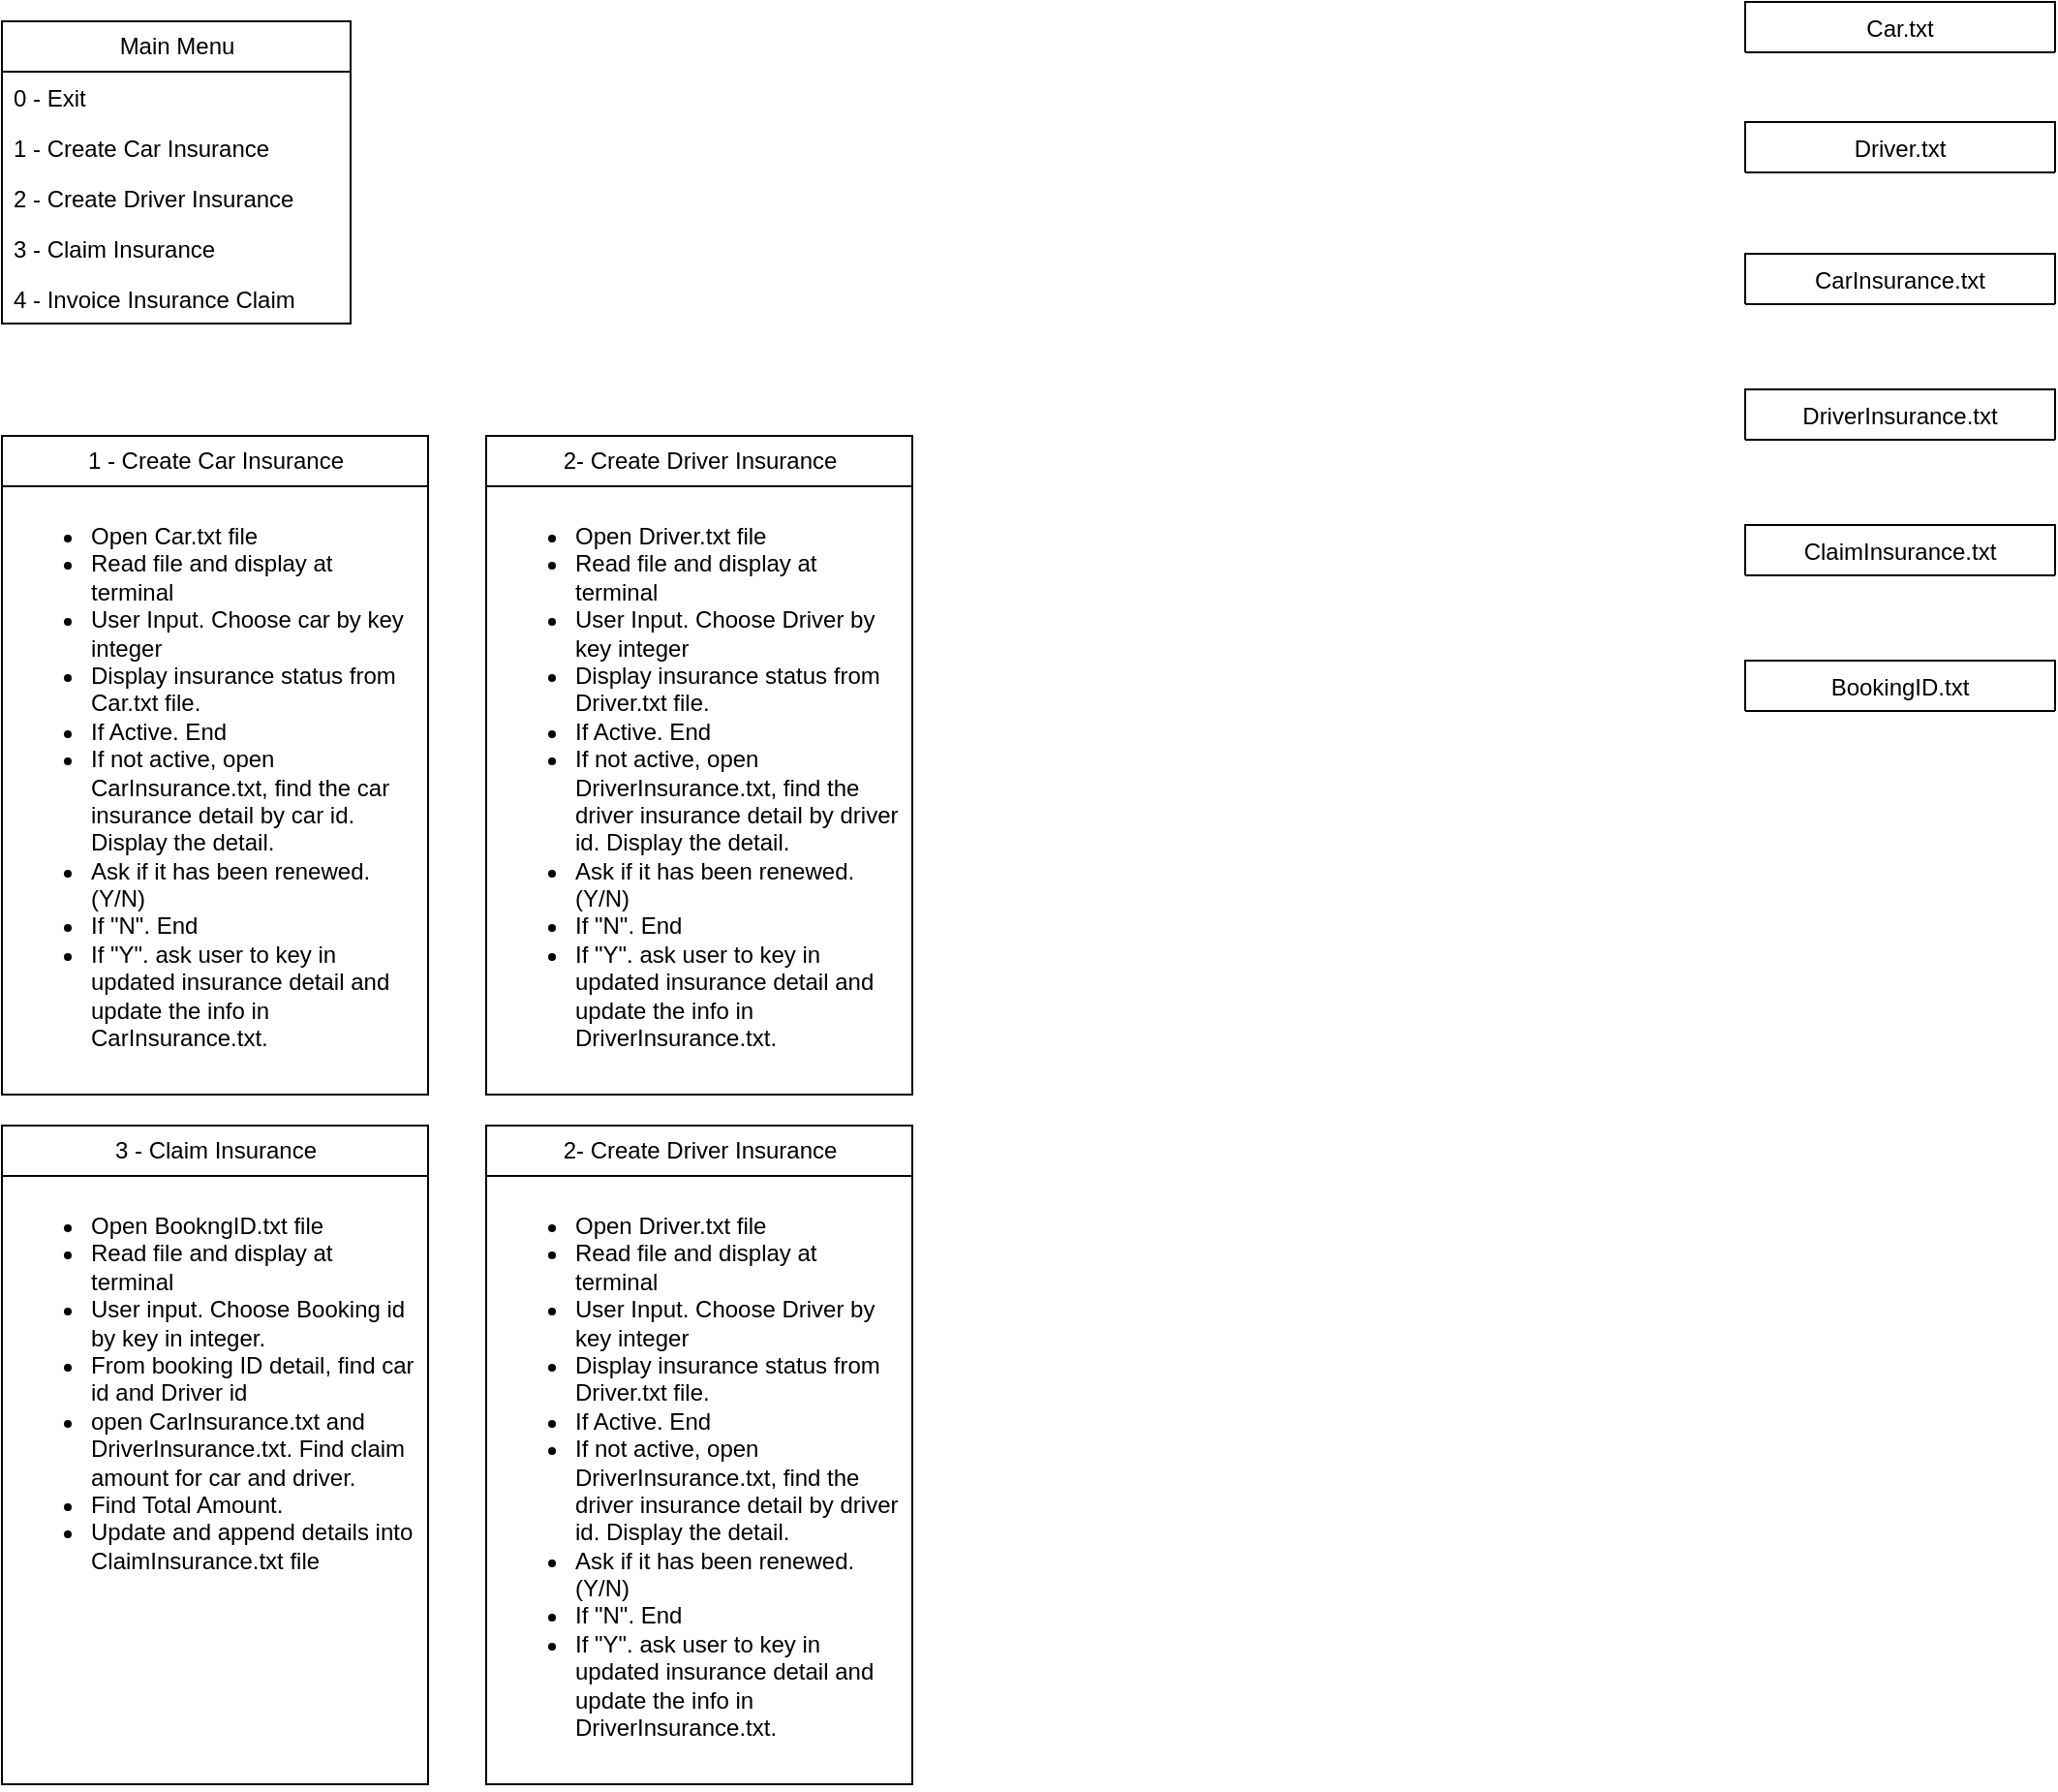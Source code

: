 <mxfile version="22.1.18" type="github">
  <diagram id="C5RBs43oDa-KdzZeNtuy" name="Page-1">
    <mxGraphModel dx="1102" dy="604" grid="1" gridSize="10" guides="1" tooltips="1" connect="1" arrows="1" fold="1" page="1" pageScale="1" pageWidth="827" pageHeight="1169" math="0" shadow="0">
      <root>
        <mxCell id="WIyWlLk6GJQsqaUBKTNV-0" />
        <mxCell id="WIyWlLk6GJQsqaUBKTNV-1" parent="WIyWlLk6GJQsqaUBKTNV-0" />
        <mxCell id="zkfFHV4jXpPFQw0GAbJ--17" value="Driver.txt" style="swimlane;fontStyle=0;align=center;verticalAlign=top;childLayout=stackLayout;horizontal=1;startSize=26;horizontalStack=0;resizeParent=1;resizeLast=0;collapsible=1;marginBottom=0;rounded=0;shadow=0;strokeWidth=1;" parent="WIyWlLk6GJQsqaUBKTNV-1" vertex="1" collapsed="1">
          <mxGeometry x="940" y="82" width="160" height="26" as="geometry">
            <mxRectangle x="940" y="82" width="160" height="200" as="alternateBounds" />
          </mxGeometry>
        </mxCell>
        <mxCell id="LjltIJ_5xy5s9-dVVkUB-16" value="ID" style="text;align=left;verticalAlign=top;spacingLeft=4;spacingRight=4;overflow=hidden;rotatable=0;points=[[0,0.5],[1,0.5]];portConstraint=eastwest;" vertex="1" parent="zkfFHV4jXpPFQw0GAbJ--17">
          <mxGeometry y="26" width="160" height="20" as="geometry" />
        </mxCell>
        <mxCell id="LjltIJ_5xy5s9-dVVkUB-24" value="Name" style="text;align=left;verticalAlign=top;spacingLeft=4;spacingRight=4;overflow=hidden;rotatable=0;points=[[0,0.5],[1,0.5]];portConstraint=eastwest;" vertex="1" parent="zkfFHV4jXpPFQw0GAbJ--17">
          <mxGeometry y="46" width="160" height="20" as="geometry" />
        </mxCell>
        <mxCell id="LjltIJ_5xy5s9-dVVkUB-20" value="Age" style="text;align=left;verticalAlign=top;spacingLeft=4;spacingRight=4;overflow=hidden;rotatable=0;points=[[0,0.5],[1,0.5]];portConstraint=eastwest;" vertex="1" parent="zkfFHV4jXpPFQw0GAbJ--17">
          <mxGeometry y="66" width="160" height="20" as="geometry" />
        </mxCell>
        <mxCell id="LjltIJ_5xy5s9-dVVkUB-21" value="Gender" style="text;align=left;verticalAlign=top;spacingLeft=4;spacingRight=4;overflow=hidden;rotatable=0;points=[[0,0.5],[1,0.5]];portConstraint=eastwest;" vertex="1" parent="zkfFHV4jXpPFQw0GAbJ--17">
          <mxGeometry y="86" width="160" height="20" as="geometry" />
        </mxCell>
        <mxCell id="LjltIJ_5xy5s9-dVVkUB-23" value="Driving License" style="text;align=left;verticalAlign=top;spacingLeft=4;spacingRight=4;overflow=hidden;rotatable=0;points=[[0,0.5],[1,0.5]];portConstraint=eastwest;" vertex="1" parent="zkfFHV4jXpPFQw0GAbJ--17">
          <mxGeometry y="106" width="160" height="20" as="geometry" />
        </mxCell>
        <mxCell id="LjltIJ_5xy5s9-dVVkUB-22" value="Insurance Status" style="text;align=left;verticalAlign=top;spacingLeft=4;spacingRight=4;overflow=hidden;rotatable=0;points=[[0,0.5],[1,0.5]];portConstraint=eastwest;" vertex="1" parent="zkfFHV4jXpPFQw0GAbJ--17">
          <mxGeometry y="126" width="160" height="20" as="geometry" />
        </mxCell>
        <mxCell id="LjltIJ_5xy5s9-dVVkUB-19" value="Insurance Expiry date" style="text;align=left;verticalAlign=top;spacingLeft=4;spacingRight=4;overflow=hidden;rotatable=0;points=[[0,0.5],[1,0.5]];portConstraint=eastwest;" vertex="1" parent="zkfFHV4jXpPFQw0GAbJ--17">
          <mxGeometry y="146" width="160" height="20" as="geometry" />
        </mxCell>
        <mxCell id="zkfFHV4jXpPFQw0GAbJ--23" value="" style="line;html=1;strokeWidth=1;align=left;verticalAlign=middle;spacingTop=-1;spacingLeft=3;spacingRight=3;rotatable=0;labelPosition=right;points=[];portConstraint=eastwest;" parent="zkfFHV4jXpPFQw0GAbJ--17" vertex="1">
          <mxGeometry y="166" width="160" height="8" as="geometry" />
        </mxCell>
        <mxCell id="zkfFHV4jXpPFQw0GAbJ--24" value="Read-Only" style="text;align=left;verticalAlign=top;spacingLeft=4;spacingRight=4;overflow=hidden;rotatable=0;points=[[0,0.5],[1,0.5]];portConstraint=eastwest;" parent="zkfFHV4jXpPFQw0GAbJ--17" vertex="1">
          <mxGeometry y="174" width="160" height="16" as="geometry" />
        </mxCell>
        <mxCell id="LjltIJ_5xy5s9-dVVkUB-25" value="Car.txt" style="swimlane;fontStyle=0;align=center;verticalAlign=top;childLayout=stackLayout;horizontal=1;startSize=26;horizontalStack=0;resizeParent=1;resizeLast=0;collapsible=1;marginBottom=0;rounded=0;shadow=0;strokeWidth=1;" vertex="1" collapsed="1" parent="WIyWlLk6GJQsqaUBKTNV-1">
          <mxGeometry x="940" y="20" width="160" height="26" as="geometry">
            <mxRectangle x="940" y="20" width="160" height="210" as="alternateBounds" />
          </mxGeometry>
        </mxCell>
        <mxCell id="LjltIJ_5xy5s9-dVVkUB-26" value="Plate No" style="text;align=left;verticalAlign=top;spacingLeft=4;spacingRight=4;overflow=hidden;rotatable=0;points=[[0,0.5],[1,0.5]];portConstraint=eastwest;" vertex="1" parent="LjltIJ_5xy5s9-dVVkUB-25">
          <mxGeometry y="26" width="160" height="20" as="geometry" />
        </mxCell>
        <mxCell id="LjltIJ_5xy5s9-dVVkUB-27" value="Make" style="text;align=left;verticalAlign=top;spacingLeft=4;spacingRight=4;overflow=hidden;rotatable=0;points=[[0,0.5],[1,0.5]];portConstraint=eastwest;" vertex="1" parent="LjltIJ_5xy5s9-dVVkUB-25">
          <mxGeometry y="46" width="160" height="20" as="geometry" />
        </mxCell>
        <mxCell id="LjltIJ_5xy5s9-dVVkUB-28" value="Model" style="text;align=left;verticalAlign=top;spacingLeft=4;spacingRight=4;overflow=hidden;rotatable=0;points=[[0,0.5],[1,0.5]];portConstraint=eastwest;" vertex="1" parent="LjltIJ_5xy5s9-dVVkUB-25">
          <mxGeometry y="66" width="160" height="20" as="geometry" />
        </mxCell>
        <mxCell id="LjltIJ_5xy5s9-dVVkUB-29" value="Year" style="text;align=left;verticalAlign=top;spacingLeft=4;spacingRight=4;overflow=hidden;rotatable=0;points=[[0,0.5],[1,0.5]];portConstraint=eastwest;" vertex="1" parent="LjltIJ_5xy5s9-dVVkUB-25">
          <mxGeometry y="86" width="160" height="20" as="geometry" />
        </mxCell>
        <mxCell id="LjltIJ_5xy5s9-dVVkUB-30" value="VIN" style="text;align=left;verticalAlign=top;spacingLeft=4;spacingRight=4;overflow=hidden;rotatable=0;points=[[0,0.5],[1,0.5]];portConstraint=eastwest;" vertex="1" parent="LjltIJ_5xy5s9-dVVkUB-25">
          <mxGeometry y="106" width="160" height="20" as="geometry" />
        </mxCell>
        <mxCell id="LjltIJ_5xy5s9-dVVkUB-31" value="Milleage" style="text;align=left;verticalAlign=top;spacingLeft=4;spacingRight=4;overflow=hidden;rotatable=0;points=[[0,0.5],[1,0.5]];portConstraint=eastwest;" vertex="1" parent="LjltIJ_5xy5s9-dVVkUB-25">
          <mxGeometry y="126" width="160" height="20" as="geometry" />
        </mxCell>
        <mxCell id="LjltIJ_5xy5s9-dVVkUB-32" value="Insurace Expiry Date" style="text;align=left;verticalAlign=top;spacingLeft=4;spacingRight=4;overflow=hidden;rotatable=0;points=[[0,0.5],[1,0.5]];portConstraint=eastwest;" vertex="1" parent="LjltIJ_5xy5s9-dVVkUB-25">
          <mxGeometry y="146" width="160" height="20" as="geometry" />
        </mxCell>
        <mxCell id="LjltIJ_5xy5s9-dVVkUB-131" value="Status (Active / Not Active)" style="text;align=left;verticalAlign=top;spacingLeft=4;spacingRight=4;overflow=hidden;rotatable=0;points=[[0,0.5],[1,0.5]];portConstraint=eastwest;" vertex="1" parent="LjltIJ_5xy5s9-dVVkUB-25">
          <mxGeometry y="166" width="160" height="20" as="geometry" />
        </mxCell>
        <mxCell id="LjltIJ_5xy5s9-dVVkUB-33" value="" style="line;html=1;strokeWidth=1;align=left;verticalAlign=middle;spacingTop=-1;spacingLeft=3;spacingRight=3;rotatable=0;labelPosition=right;points=[];portConstraint=eastwest;" vertex="1" parent="LjltIJ_5xy5s9-dVVkUB-25">
          <mxGeometry y="186" width="160" height="8" as="geometry" />
        </mxCell>
        <mxCell id="LjltIJ_5xy5s9-dVVkUB-34" value="Read-Only" style="text;align=left;verticalAlign=top;spacingLeft=4;spacingRight=4;overflow=hidden;rotatable=0;points=[[0,0.5],[1,0.5]];portConstraint=eastwest;" vertex="1" parent="LjltIJ_5xy5s9-dVVkUB-25">
          <mxGeometry y="194" width="160" height="16" as="geometry" />
        </mxCell>
        <mxCell id="LjltIJ_5xy5s9-dVVkUB-35" value="DriverInsurance.txt" style="swimlane;fontStyle=0;align=center;verticalAlign=top;childLayout=stackLayout;horizontal=1;startSize=26;horizontalStack=0;resizeParent=1;resizeLast=0;collapsible=1;marginBottom=0;rounded=0;shadow=0;strokeWidth=1;" vertex="1" collapsed="1" parent="WIyWlLk6GJQsqaUBKTNV-1">
          <mxGeometry x="940" y="220" width="160" height="26" as="geometry">
            <mxRectangle x="750" y="70" width="160" height="300" as="alternateBounds" />
          </mxGeometry>
        </mxCell>
        <mxCell id="LjltIJ_5xy5s9-dVVkUB-36" value="ID" style="text;align=left;verticalAlign=top;spacingLeft=4;spacingRight=4;overflow=hidden;rotatable=0;points=[[0,0.5],[1,0.5]];portConstraint=eastwest;" vertex="1" parent="LjltIJ_5xy5s9-dVVkUB-35">
          <mxGeometry y="26" width="160" height="20" as="geometry" />
        </mxCell>
        <mxCell id="LjltIJ_5xy5s9-dVVkUB-37" value="Name" style="text;align=left;verticalAlign=top;spacingLeft=4;spacingRight=4;overflow=hidden;rotatable=0;points=[[0,0.5],[1,0.5]];portConstraint=eastwest;" vertex="1" parent="LjltIJ_5xy5s9-dVVkUB-35">
          <mxGeometry y="46" width="160" height="20" as="geometry" />
        </mxCell>
        <mxCell id="LjltIJ_5xy5s9-dVVkUB-82" value="Age" style="text;align=left;verticalAlign=top;spacingLeft=4;spacingRight=4;overflow=hidden;rotatable=0;points=[[0,0.5],[1,0.5]];portConstraint=eastwest;" vertex="1" parent="LjltIJ_5xy5s9-dVVkUB-35">
          <mxGeometry y="66" width="160" height="20" as="geometry" />
        </mxCell>
        <mxCell id="LjltIJ_5xy5s9-dVVkUB-83" value="Contact" style="text;align=left;verticalAlign=top;spacingLeft=4;spacingRight=4;overflow=hidden;rotatable=0;points=[[0,0.5],[1,0.5]];portConstraint=eastwest;" vertex="1" parent="LjltIJ_5xy5s9-dVVkUB-35">
          <mxGeometry y="86" width="160" height="20" as="geometry" />
        </mxCell>
        <mxCell id="LjltIJ_5xy5s9-dVVkUB-38" value="License Number" style="text;align=left;verticalAlign=top;spacingLeft=4;spacingRight=4;overflow=hidden;rotatable=0;points=[[0,0.5],[1,0.5]];portConstraint=eastwest;" vertex="1" parent="LjltIJ_5xy5s9-dVVkUB-35">
          <mxGeometry y="106" width="160" height="20" as="geometry" />
        </mxCell>
        <mxCell id="LjltIJ_5xy5s9-dVVkUB-39" value="Insurance Company" style="text;align=left;verticalAlign=top;spacingLeft=4;spacingRight=4;overflow=hidden;rotatable=0;points=[[0,0.5],[1,0.5]];portConstraint=eastwest;" vertex="1" parent="LjltIJ_5xy5s9-dVVkUB-35">
          <mxGeometry y="126" width="160" height="20" as="geometry" />
        </mxCell>
        <mxCell id="LjltIJ_5xy5s9-dVVkUB-40" value="Policy Number" style="text;align=left;verticalAlign=top;spacingLeft=4;spacingRight=4;overflow=hidden;rotatable=0;points=[[0,0.5],[1,0.5]];portConstraint=eastwest;" vertex="1" parent="LjltIJ_5xy5s9-dVVkUB-35">
          <mxGeometry y="146" width="160" height="20" as="geometry" />
        </mxCell>
        <mxCell id="LjltIJ_5xy5s9-dVVkUB-41" value="Coverage Type&#xa;" style="text;align=left;verticalAlign=top;spacingLeft=4;spacingRight=4;overflow=hidden;rotatable=0;points=[[0,0.5],[1,0.5]];portConstraint=eastwest;" vertex="1" parent="LjltIJ_5xy5s9-dVVkUB-35">
          <mxGeometry y="166" width="160" height="20" as="geometry" />
        </mxCell>
        <mxCell id="LjltIJ_5xy5s9-dVVkUB-84" value="Premium amount" style="text;align=left;verticalAlign=top;spacingLeft=4;spacingRight=4;overflow=hidden;rotatable=0;points=[[0,0.5],[1,0.5]];portConstraint=eastwest;" vertex="1" parent="LjltIJ_5xy5s9-dVVkUB-35">
          <mxGeometry y="186" width="160" height="20" as="geometry" />
        </mxCell>
        <mxCell id="LjltIJ_5xy5s9-dVVkUB-85" value="Status (Active/ Not Active)" style="text;align=left;verticalAlign=top;spacingLeft=4;spacingRight=4;overflow=hidden;rotatable=0;points=[[0,0.5],[1,0.5]];portConstraint=eastwest;" vertex="1" parent="LjltIJ_5xy5s9-dVVkUB-35">
          <mxGeometry y="206" width="160" height="20" as="geometry" />
        </mxCell>
        <mxCell id="LjltIJ_5xy5s9-dVVkUB-42" value="Expiry Date" style="text;align=left;verticalAlign=top;spacingLeft=4;spacingRight=4;overflow=hidden;rotatable=0;points=[[0,0.5],[1,0.5]];portConstraint=eastwest;" vertex="1" parent="LjltIJ_5xy5s9-dVVkUB-35">
          <mxGeometry y="226" width="160" height="20" as="geometry" />
        </mxCell>
        <mxCell id="LjltIJ_5xy5s9-dVVkUB-87" value="Claim Amount (RM)" style="text;align=left;verticalAlign=top;spacingLeft=4;spacingRight=4;overflow=hidden;rotatable=0;points=[[0,0.5],[1,0.5]];portConstraint=eastwest;" vertex="1" parent="LjltIJ_5xy5s9-dVVkUB-35">
          <mxGeometry y="246" width="160" height="20" as="geometry" />
        </mxCell>
        <mxCell id="LjltIJ_5xy5s9-dVVkUB-43" value="" style="line;html=1;strokeWidth=1;align=left;verticalAlign=middle;spacingTop=-1;spacingLeft=3;spacingRight=3;rotatable=0;labelPosition=right;points=[];portConstraint=eastwest;" vertex="1" parent="LjltIJ_5xy5s9-dVVkUB-35">
          <mxGeometry y="266" width="160" height="8" as="geometry" />
        </mxCell>
        <mxCell id="LjltIJ_5xy5s9-dVVkUB-44" value="Write / Append" style="text;align=left;verticalAlign=top;spacingLeft=4;spacingRight=4;overflow=hidden;rotatable=0;points=[[0,0.5],[1,0.5]];portConstraint=eastwest;" vertex="1" parent="LjltIJ_5xy5s9-dVVkUB-35">
          <mxGeometry y="274" width="160" height="16" as="geometry" />
        </mxCell>
        <mxCell id="LjltIJ_5xy5s9-dVVkUB-45" value="CarInsurance.txt" style="swimlane;fontStyle=0;align=center;verticalAlign=top;childLayout=stackLayout;horizontal=1;startSize=26;horizontalStack=0;resizeParent=1;resizeLast=0;collapsible=1;marginBottom=0;rounded=0;shadow=0;strokeWidth=1;" vertex="1" collapsed="1" parent="WIyWlLk6GJQsqaUBKTNV-1">
          <mxGeometry x="940" y="150" width="160" height="26" as="geometry">
            <mxRectangle x="740" y="170" width="160" height="300" as="alternateBounds" />
          </mxGeometry>
        </mxCell>
        <mxCell id="LjltIJ_5xy5s9-dVVkUB-46" value="Plate No" style="text;align=left;verticalAlign=top;spacingLeft=4;spacingRight=4;overflow=hidden;rotatable=0;points=[[0,0.5],[1,0.5]];portConstraint=eastwest;" vertex="1" parent="LjltIJ_5xy5s9-dVVkUB-45">
          <mxGeometry y="26" width="160" height="20" as="geometry" />
        </mxCell>
        <mxCell id="LjltIJ_5xy5s9-dVVkUB-47" value="Make" style="text;align=left;verticalAlign=top;spacingLeft=4;spacingRight=4;overflow=hidden;rotatable=0;points=[[0,0.5],[1,0.5]];portConstraint=eastwest;" vertex="1" parent="LjltIJ_5xy5s9-dVVkUB-45">
          <mxGeometry y="46" width="160" height="20" as="geometry" />
        </mxCell>
        <mxCell id="LjltIJ_5xy5s9-dVVkUB-48" value="Model" style="text;align=left;verticalAlign=top;spacingLeft=4;spacingRight=4;overflow=hidden;rotatable=0;points=[[0,0.5],[1,0.5]];portConstraint=eastwest;" vertex="1" parent="LjltIJ_5xy5s9-dVVkUB-45">
          <mxGeometry y="66" width="160" height="20" as="geometry" />
        </mxCell>
        <mxCell id="LjltIJ_5xy5s9-dVVkUB-49" value="Year" style="text;align=left;verticalAlign=top;spacingLeft=4;spacingRight=4;overflow=hidden;rotatable=0;points=[[0,0.5],[1,0.5]];portConstraint=eastwest;" vertex="1" parent="LjltIJ_5xy5s9-dVVkUB-45">
          <mxGeometry y="86" width="160" height="20" as="geometry" />
        </mxCell>
        <mxCell id="LjltIJ_5xy5s9-dVVkUB-77" value="Company" style="text;align=left;verticalAlign=top;spacingLeft=4;spacingRight=4;overflow=hidden;rotatable=0;points=[[0,0.5],[1,0.5]];portConstraint=eastwest;" vertex="1" parent="LjltIJ_5xy5s9-dVVkUB-45">
          <mxGeometry y="106" width="160" height="20" as="geometry" />
        </mxCell>
        <mxCell id="LjltIJ_5xy5s9-dVVkUB-78" value="Policy Number" style="text;align=left;verticalAlign=top;spacingLeft=4;spacingRight=4;overflow=hidden;rotatable=0;points=[[0,0.5],[1,0.5]];portConstraint=eastwest;" vertex="1" parent="LjltIJ_5xy5s9-dVVkUB-45">
          <mxGeometry y="126" width="160" height="20" as="geometry" />
        </mxCell>
        <mxCell id="LjltIJ_5xy5s9-dVVkUB-50" value="VIN" style="text;align=left;verticalAlign=top;spacingLeft=4;spacingRight=4;overflow=hidden;rotatable=0;points=[[0,0.5],[1,0.5]];portConstraint=eastwest;" vertex="1" parent="LjltIJ_5xy5s9-dVVkUB-45">
          <mxGeometry y="146" width="160" height="20" as="geometry" />
        </mxCell>
        <mxCell id="LjltIJ_5xy5s9-dVVkUB-51" value="Coverage Type" style="text;align=left;verticalAlign=top;spacingLeft=4;spacingRight=4;overflow=hidden;rotatable=0;points=[[0,0.5],[1,0.5]];portConstraint=eastwest;" vertex="1" parent="LjltIJ_5xy5s9-dVVkUB-45">
          <mxGeometry y="166" width="160" height="20" as="geometry" />
        </mxCell>
        <mxCell id="LjltIJ_5xy5s9-dVVkUB-52" value="Premium amount" style="text;align=left;verticalAlign=top;spacingLeft=4;spacingRight=4;overflow=hidden;rotatable=0;points=[[0,0.5],[1,0.5]];portConstraint=eastwest;" vertex="1" parent="LjltIJ_5xy5s9-dVVkUB-45">
          <mxGeometry y="186" width="160" height="20" as="geometry" />
        </mxCell>
        <mxCell id="LjltIJ_5xy5s9-dVVkUB-79" value="Status (Active/ Not Active)" style="text;align=left;verticalAlign=top;spacingLeft=4;spacingRight=4;overflow=hidden;rotatable=0;points=[[0,0.5],[1,0.5]];portConstraint=eastwest;" vertex="1" parent="LjltIJ_5xy5s9-dVVkUB-45">
          <mxGeometry y="206" width="160" height="20" as="geometry" />
        </mxCell>
        <mxCell id="LjltIJ_5xy5s9-dVVkUB-80" value="Expiry Date" style="text;align=left;verticalAlign=top;spacingLeft=4;spacingRight=4;overflow=hidden;rotatable=0;points=[[0,0.5],[1,0.5]];portConstraint=eastwest;" vertex="1" parent="LjltIJ_5xy5s9-dVVkUB-45">
          <mxGeometry y="226" width="160" height="20" as="geometry" />
        </mxCell>
        <mxCell id="LjltIJ_5xy5s9-dVVkUB-81" value="Claim Amount (RM)" style="text;align=left;verticalAlign=top;spacingLeft=4;spacingRight=4;overflow=hidden;rotatable=0;points=[[0,0.5],[1,0.5]];portConstraint=eastwest;" vertex="1" parent="LjltIJ_5xy5s9-dVVkUB-45">
          <mxGeometry y="246" width="160" height="20" as="geometry" />
        </mxCell>
        <mxCell id="LjltIJ_5xy5s9-dVVkUB-53" value="" style="line;html=1;strokeWidth=1;align=left;verticalAlign=middle;spacingTop=-1;spacingLeft=3;spacingRight=3;rotatable=0;labelPosition=right;points=[];portConstraint=eastwest;" vertex="1" parent="LjltIJ_5xy5s9-dVVkUB-45">
          <mxGeometry y="266" width="160" height="8" as="geometry" />
        </mxCell>
        <mxCell id="LjltIJ_5xy5s9-dVVkUB-54" value="Write / Append" style="text;align=left;verticalAlign=top;spacingLeft=4;spacingRight=4;overflow=hidden;rotatable=0;points=[[0,0.5],[1,0.5]];portConstraint=eastwest;" vertex="1" parent="LjltIJ_5xy5s9-dVVkUB-45">
          <mxGeometry y="274" width="160" height="16" as="geometry" />
        </mxCell>
        <mxCell id="LjltIJ_5xy5s9-dVVkUB-65" value="BookingID.txt" style="swimlane;fontStyle=0;align=center;verticalAlign=top;childLayout=stackLayout;horizontal=1;startSize=26;horizontalStack=0;resizeParent=1;resizeLast=0;collapsible=1;marginBottom=0;rounded=0;shadow=0;strokeWidth=1;" vertex="1" collapsed="1" parent="WIyWlLk6GJQsqaUBKTNV-1">
          <mxGeometry x="940" y="360" width="160" height="26" as="geometry">
            <mxRectangle x="770" y="460" width="160" height="180" as="alternateBounds" />
          </mxGeometry>
        </mxCell>
        <mxCell id="LjltIJ_5xy5s9-dVVkUB-66" value="Booking ID" style="text;align=left;verticalAlign=top;spacingLeft=4;spacingRight=4;overflow=hidden;rotatable=0;points=[[0,0.5],[1,0.5]];portConstraint=eastwest;" vertex="1" parent="LjltIJ_5xy5s9-dVVkUB-65">
          <mxGeometry y="26" width="160" height="20" as="geometry" />
        </mxCell>
        <mxCell id="LjltIJ_5xy5s9-dVVkUB-67" value="Customer ID" style="text;align=left;verticalAlign=top;spacingLeft=4;spacingRight=4;overflow=hidden;rotatable=0;points=[[0,0.5],[1,0.5]];portConstraint=eastwest;" vertex="1" parent="LjltIJ_5xy5s9-dVVkUB-65">
          <mxGeometry y="46" width="160" height="20" as="geometry" />
        </mxCell>
        <mxCell id="LjltIJ_5xy5s9-dVVkUB-68" value="Car Plate No" style="text;align=left;verticalAlign=top;spacingLeft=4;spacingRight=4;overflow=hidden;rotatable=0;points=[[0,0.5],[1,0.5]];portConstraint=eastwest;" vertex="1" parent="LjltIJ_5xy5s9-dVVkUB-65">
          <mxGeometry y="66" width="160" height="20" as="geometry" />
        </mxCell>
        <mxCell id="LjltIJ_5xy5s9-dVVkUB-70" value="Driver ID" style="text;align=left;verticalAlign=top;spacingLeft=4;spacingRight=4;overflow=hidden;rotatable=0;points=[[0,0.5],[1,0.5]];portConstraint=eastwest;" vertex="1" parent="LjltIJ_5xy5s9-dVVkUB-65">
          <mxGeometry y="86" width="160" height="20" as="geometry" />
        </mxCell>
        <mxCell id="LjltIJ_5xy5s9-dVVkUB-69" value="Driver name" style="text;align=left;verticalAlign=top;spacingLeft=4;spacingRight=4;overflow=hidden;rotatable=0;points=[[0,0.5],[1,0.5]];portConstraint=eastwest;" vertex="1" parent="LjltIJ_5xy5s9-dVVkUB-65">
          <mxGeometry y="106" width="160" height="20" as="geometry" />
        </mxCell>
        <mxCell id="LjltIJ_5xy5s9-dVVkUB-72" value="Booking Date" style="text;align=left;verticalAlign=top;spacingLeft=4;spacingRight=4;overflow=hidden;rotatable=0;points=[[0,0.5],[1,0.5]];portConstraint=eastwest;" vertex="1" parent="LjltIJ_5xy5s9-dVVkUB-65">
          <mxGeometry y="126" width="160" height="20" as="geometry" />
        </mxCell>
        <mxCell id="LjltIJ_5xy5s9-dVVkUB-73" value="" style="line;html=1;strokeWidth=1;align=left;verticalAlign=middle;spacingTop=-1;spacingLeft=3;spacingRight=3;rotatable=0;labelPosition=right;points=[];portConstraint=eastwest;" vertex="1" parent="LjltIJ_5xy5s9-dVVkUB-65">
          <mxGeometry y="146" width="160" height="8" as="geometry" />
        </mxCell>
        <mxCell id="LjltIJ_5xy5s9-dVVkUB-74" value="Read-Only" style="text;align=left;verticalAlign=top;spacingLeft=4;spacingRight=4;overflow=hidden;rotatable=0;points=[[0,0.5],[1,0.5]];portConstraint=eastwest;" vertex="1" parent="LjltIJ_5xy5s9-dVVkUB-65">
          <mxGeometry y="154" width="160" height="16" as="geometry" />
        </mxCell>
        <mxCell id="LjltIJ_5xy5s9-dVVkUB-103" value="ClaimInsurance.txt" style="swimlane;fontStyle=0;align=center;verticalAlign=top;childLayout=stackLayout;horizontal=1;startSize=26;horizontalStack=0;resizeParent=1;resizeLast=0;collapsible=1;marginBottom=0;rounded=0;shadow=0;strokeWidth=1;" vertex="1" collapsed="1" parent="WIyWlLk6GJQsqaUBKTNV-1">
          <mxGeometry x="940" y="290" width="160" height="26" as="geometry">
            <mxRectangle x="750" y="370" width="160" height="200" as="alternateBounds" />
          </mxGeometry>
        </mxCell>
        <mxCell id="LjltIJ_5xy5s9-dVVkUB-104" value="Claim ID" style="text;align=left;verticalAlign=top;spacingLeft=4;spacingRight=4;overflow=hidden;rotatable=0;points=[[0,0.5],[1,0.5]];portConstraint=eastwest;" vertex="1" parent="LjltIJ_5xy5s9-dVVkUB-103">
          <mxGeometry y="26" width="160" height="20" as="geometry" />
        </mxCell>
        <mxCell id="LjltIJ_5xy5s9-dVVkUB-119" value="Date" style="text;align=left;verticalAlign=top;spacingLeft=4;spacingRight=4;overflow=hidden;rotatable=0;points=[[0,0.5],[1,0.5]];portConstraint=eastwest;" vertex="1" parent="LjltIJ_5xy5s9-dVVkUB-103">
          <mxGeometry y="46" width="160" height="20" as="geometry" />
        </mxCell>
        <mxCell id="LjltIJ_5xy5s9-dVVkUB-118" value="Plate No" style="text;align=left;verticalAlign=top;spacingLeft=4;spacingRight=4;overflow=hidden;rotatable=0;points=[[0,0.5],[1,0.5]];portConstraint=eastwest;" vertex="1" parent="LjltIJ_5xy5s9-dVVkUB-103">
          <mxGeometry y="66" width="160" height="20" as="geometry" />
        </mxCell>
        <mxCell id="LjltIJ_5xy5s9-dVVkUB-110" value="Vehicle Claim Amount" style="text;align=left;verticalAlign=top;spacingLeft=4;spacingRight=4;overflow=hidden;rotatable=0;points=[[0,0.5],[1,0.5]];portConstraint=eastwest;" vertex="1" parent="LjltIJ_5xy5s9-dVVkUB-103">
          <mxGeometry y="86" width="160" height="20" as="geometry" />
        </mxCell>
        <mxCell id="LjltIJ_5xy5s9-dVVkUB-111" value="Driver ID" style="text;align=left;verticalAlign=top;spacingLeft=4;spacingRight=4;overflow=hidden;rotatable=0;points=[[0,0.5],[1,0.5]];portConstraint=eastwest;" vertex="1" parent="LjltIJ_5xy5s9-dVVkUB-103">
          <mxGeometry y="106" width="160" height="20" as="geometry" />
        </mxCell>
        <mxCell id="LjltIJ_5xy5s9-dVVkUB-112" value="Driver Claim Amount" style="text;align=left;verticalAlign=top;spacingLeft=4;spacingRight=4;overflow=hidden;rotatable=0;points=[[0,0.5],[1,0.5]];portConstraint=eastwest;" vertex="1" parent="LjltIJ_5xy5s9-dVVkUB-103">
          <mxGeometry y="126" width="160" height="20" as="geometry" />
        </mxCell>
        <mxCell id="LjltIJ_5xy5s9-dVVkUB-113" value="Total Amount Claim" style="text;align=left;verticalAlign=top;spacingLeft=4;spacingRight=4;overflow=hidden;rotatable=0;points=[[0,0.5],[1,0.5]];portConstraint=eastwest;" vertex="1" parent="LjltIJ_5xy5s9-dVVkUB-103">
          <mxGeometry y="146" width="160" height="20" as="geometry" />
        </mxCell>
        <mxCell id="LjltIJ_5xy5s9-dVVkUB-116" value="" style="line;html=1;strokeWidth=1;align=left;verticalAlign=middle;spacingTop=-1;spacingLeft=3;spacingRight=3;rotatable=0;labelPosition=right;points=[];portConstraint=eastwest;" vertex="1" parent="LjltIJ_5xy5s9-dVVkUB-103">
          <mxGeometry y="166" width="160" height="8" as="geometry" />
        </mxCell>
        <mxCell id="LjltIJ_5xy5s9-dVVkUB-117" value="Write / Append" style="text;align=left;verticalAlign=top;spacingLeft=4;spacingRight=4;overflow=hidden;rotatable=0;points=[[0,0.5],[1,0.5]];portConstraint=eastwest;" vertex="1" parent="LjltIJ_5xy5s9-dVVkUB-103">
          <mxGeometry y="174" width="160" height="16" as="geometry" />
        </mxCell>
        <mxCell id="LjltIJ_5xy5s9-dVVkUB-121" value="Main Menu" style="swimlane;fontStyle=0;childLayout=stackLayout;horizontal=1;startSize=26;fillColor=none;horizontalStack=0;resizeParent=1;resizeParentMax=0;resizeLast=0;collapsible=1;marginBottom=0;html=1;" vertex="1" parent="WIyWlLk6GJQsqaUBKTNV-1">
          <mxGeometry x="40" y="30" width="180" height="156" as="geometry" />
        </mxCell>
        <mxCell id="LjltIJ_5xy5s9-dVVkUB-122" value="0 - Exit&amp;nbsp;" style="text;strokeColor=none;fillColor=none;align=left;verticalAlign=top;spacingLeft=4;spacingRight=4;overflow=hidden;rotatable=0;points=[[0,0.5],[1,0.5]];portConstraint=eastwest;whiteSpace=wrap;html=1;" vertex="1" parent="LjltIJ_5xy5s9-dVVkUB-121">
          <mxGeometry y="26" width="180" height="26" as="geometry" />
        </mxCell>
        <mxCell id="LjltIJ_5xy5s9-dVVkUB-123" value="1 - Create Car Insurance" style="text;strokeColor=none;fillColor=none;align=left;verticalAlign=top;spacingLeft=4;spacingRight=4;overflow=hidden;rotatable=0;points=[[0,0.5],[1,0.5]];portConstraint=eastwest;whiteSpace=wrap;html=1;" vertex="1" parent="LjltIJ_5xy5s9-dVVkUB-121">
          <mxGeometry y="52" width="180" height="26" as="geometry" />
        </mxCell>
        <mxCell id="LjltIJ_5xy5s9-dVVkUB-124" value="2 - Create Driver Insurance" style="text;strokeColor=none;fillColor=none;align=left;verticalAlign=top;spacingLeft=4;spacingRight=4;overflow=hidden;rotatable=0;points=[[0,0.5],[1,0.5]];portConstraint=eastwest;whiteSpace=wrap;html=1;" vertex="1" parent="LjltIJ_5xy5s9-dVVkUB-121">
          <mxGeometry y="78" width="180" height="26" as="geometry" />
        </mxCell>
        <mxCell id="LjltIJ_5xy5s9-dVVkUB-125" value="3 - Claim Insurance" style="text;strokeColor=none;fillColor=none;align=left;verticalAlign=top;spacingLeft=4;spacingRight=4;overflow=hidden;rotatable=0;points=[[0,0.5],[1,0.5]];portConstraint=eastwest;whiteSpace=wrap;html=1;" vertex="1" parent="LjltIJ_5xy5s9-dVVkUB-121">
          <mxGeometry y="104" width="180" height="26" as="geometry" />
        </mxCell>
        <mxCell id="LjltIJ_5xy5s9-dVVkUB-136" value="4 - Invoice Insurance Claim" style="text;strokeColor=none;fillColor=none;align=left;verticalAlign=top;spacingLeft=4;spacingRight=4;overflow=hidden;rotatable=0;points=[[0,0.5],[1,0.5]];portConstraint=eastwest;whiteSpace=wrap;html=1;" vertex="1" parent="LjltIJ_5xy5s9-dVVkUB-121">
          <mxGeometry y="130" width="180" height="26" as="geometry" />
        </mxCell>
        <mxCell id="LjltIJ_5xy5s9-dVVkUB-126" value="1 - Create Car Insurance" style="swimlane;fontStyle=0;childLayout=stackLayout;horizontal=1;startSize=26;fillColor=none;horizontalStack=0;resizeParent=1;resizeParentMax=0;resizeLast=0;collapsible=1;marginBottom=0;html=1;" vertex="1" parent="WIyWlLk6GJQsqaUBKTNV-1">
          <mxGeometry x="40" y="244" width="220" height="340" as="geometry" />
        </mxCell>
        <mxCell id="LjltIJ_5xy5s9-dVVkUB-127" value="&lt;ul&gt;&lt;li&gt;Open Car.txt file&lt;/li&gt;&lt;li&gt;Read file and display at terminal&amp;nbsp;&lt;/li&gt;&lt;li&gt;User Input. Choose car by key integer&lt;/li&gt;&lt;li&gt;Display insurance status from Car.txt file.&amp;nbsp;&lt;/li&gt;&lt;li&gt;If Active. End&lt;/li&gt;&lt;li&gt;If not active, open CarInsurance.txt, find the car insurance detail by car id. Display the detail.&amp;nbsp;&lt;/li&gt;&lt;li&gt;Ask if it has been renewed.(Y/N)&lt;/li&gt;&lt;li&gt;If &quot;N&quot;. End&lt;/li&gt;&lt;li&gt;If &quot;Y&quot;. ask user to key in updated insurance detail and update the info in CarInsurance.txt.&amp;nbsp;&lt;/li&gt;&lt;/ul&gt;" style="text;strokeColor=none;fillColor=none;align=left;verticalAlign=top;spacingLeft=4;spacingRight=4;overflow=hidden;rotatable=0;points=[[0,0.5],[1,0.5]];portConstraint=eastwest;whiteSpace=wrap;html=1;" vertex="1" parent="LjltIJ_5xy5s9-dVVkUB-126">
          <mxGeometry y="26" width="220" height="314" as="geometry" />
        </mxCell>
        <mxCell id="LjltIJ_5xy5s9-dVVkUB-132" value="2- Create Driver Insurance" style="swimlane;fontStyle=0;childLayout=stackLayout;horizontal=1;startSize=26;fillColor=none;horizontalStack=0;resizeParent=1;resizeParentMax=0;resizeLast=0;collapsible=1;marginBottom=0;html=1;" vertex="1" parent="WIyWlLk6GJQsqaUBKTNV-1">
          <mxGeometry x="290" y="244" width="220" height="340" as="geometry" />
        </mxCell>
        <mxCell id="LjltIJ_5xy5s9-dVVkUB-133" value="&lt;ul&gt;&lt;li&gt;Open Driver.txt file&lt;/li&gt;&lt;li&gt;Read file and display at terminal&amp;nbsp;&lt;/li&gt;&lt;li&gt;User Input. Choose Driver by key integer&lt;/li&gt;&lt;li&gt;Display insurance status from Driver.txt file.&amp;nbsp;&lt;/li&gt;&lt;li&gt;If Active. End&lt;/li&gt;&lt;li&gt;If not active, open DriverInsurance.txt, find the driver insurance detail by driver id. Display the detail.&amp;nbsp;&lt;/li&gt;&lt;li&gt;Ask if it has been renewed.(Y/N)&lt;/li&gt;&lt;li&gt;If &quot;N&quot;. End&lt;/li&gt;&lt;li&gt;If &quot;Y&quot;. ask user to key in updated insurance detail and update the info in DriverInsurance.txt.&amp;nbsp;&lt;/li&gt;&lt;/ul&gt;" style="text;strokeColor=none;fillColor=none;align=left;verticalAlign=top;spacingLeft=4;spacingRight=4;overflow=hidden;rotatable=0;points=[[0,0.5],[1,0.5]];portConstraint=eastwest;whiteSpace=wrap;html=1;" vertex="1" parent="LjltIJ_5xy5s9-dVVkUB-132">
          <mxGeometry y="26" width="220" height="314" as="geometry" />
        </mxCell>
        <mxCell id="LjltIJ_5xy5s9-dVVkUB-134" value="3 - Claim Insurance" style="swimlane;fontStyle=0;childLayout=stackLayout;horizontal=1;startSize=26;fillColor=none;horizontalStack=0;resizeParent=1;resizeParentMax=0;resizeLast=0;collapsible=1;marginBottom=0;html=1;" vertex="1" parent="WIyWlLk6GJQsqaUBKTNV-1">
          <mxGeometry x="40" y="600" width="220" height="340" as="geometry" />
        </mxCell>
        <mxCell id="LjltIJ_5xy5s9-dVVkUB-135" value="&lt;ul&gt;&lt;li&gt;Open BookngID.txt file&lt;/li&gt;&lt;li&gt;Read file and display at terminal&amp;nbsp;&lt;/li&gt;&lt;li&gt;User input. Choose Booking id by key in integer.&amp;nbsp;&lt;/li&gt;&lt;li&gt;From booking ID detail, find car id and Driver id&lt;/li&gt;&lt;li&gt;open CarInsurance.txt and DriverInsurance.txt. Find claim amount for car and driver.&amp;nbsp;&lt;/li&gt;&lt;li&gt;Find Total Amount.&amp;nbsp;&lt;/li&gt;&lt;li&gt;Update and append details into ClaimInsurance.txt file&lt;/li&gt;&lt;/ul&gt;" style="text;strokeColor=none;fillColor=none;align=left;verticalAlign=top;spacingLeft=4;spacingRight=4;overflow=hidden;rotatable=0;points=[[0,0.5],[1,0.5]];portConstraint=eastwest;whiteSpace=wrap;html=1;" vertex="1" parent="LjltIJ_5xy5s9-dVVkUB-134">
          <mxGeometry y="26" width="220" height="314" as="geometry" />
        </mxCell>
        <mxCell id="LjltIJ_5xy5s9-dVVkUB-137" value="2- Create Driver Insurance" style="swimlane;fontStyle=0;childLayout=stackLayout;horizontal=1;startSize=26;fillColor=none;horizontalStack=0;resizeParent=1;resizeParentMax=0;resizeLast=0;collapsible=1;marginBottom=0;html=1;" vertex="1" parent="WIyWlLk6GJQsqaUBKTNV-1">
          <mxGeometry x="290" y="600" width="220" height="340" as="geometry" />
        </mxCell>
        <mxCell id="LjltIJ_5xy5s9-dVVkUB-138" value="&lt;ul&gt;&lt;li&gt;Open Driver.txt file&lt;/li&gt;&lt;li&gt;Read file and display at terminal&amp;nbsp;&lt;/li&gt;&lt;li&gt;User Input. Choose Driver by key integer&lt;/li&gt;&lt;li&gt;Display insurance status from Driver.txt file.&amp;nbsp;&lt;/li&gt;&lt;li&gt;If Active. End&lt;/li&gt;&lt;li&gt;If not active, open DriverInsurance.txt, find the driver insurance detail by driver id. Display the detail.&amp;nbsp;&lt;/li&gt;&lt;li&gt;Ask if it has been renewed.(Y/N)&lt;/li&gt;&lt;li&gt;If &quot;N&quot;. End&lt;/li&gt;&lt;li&gt;If &quot;Y&quot;. ask user to key in updated insurance detail and update the info in DriverInsurance.txt.&amp;nbsp;&lt;/li&gt;&lt;/ul&gt;" style="text;strokeColor=none;fillColor=none;align=left;verticalAlign=top;spacingLeft=4;spacingRight=4;overflow=hidden;rotatable=0;points=[[0,0.5],[1,0.5]];portConstraint=eastwest;whiteSpace=wrap;html=1;" vertex="1" parent="LjltIJ_5xy5s9-dVVkUB-137">
          <mxGeometry y="26" width="220" height="314" as="geometry" />
        </mxCell>
      </root>
    </mxGraphModel>
  </diagram>
</mxfile>
